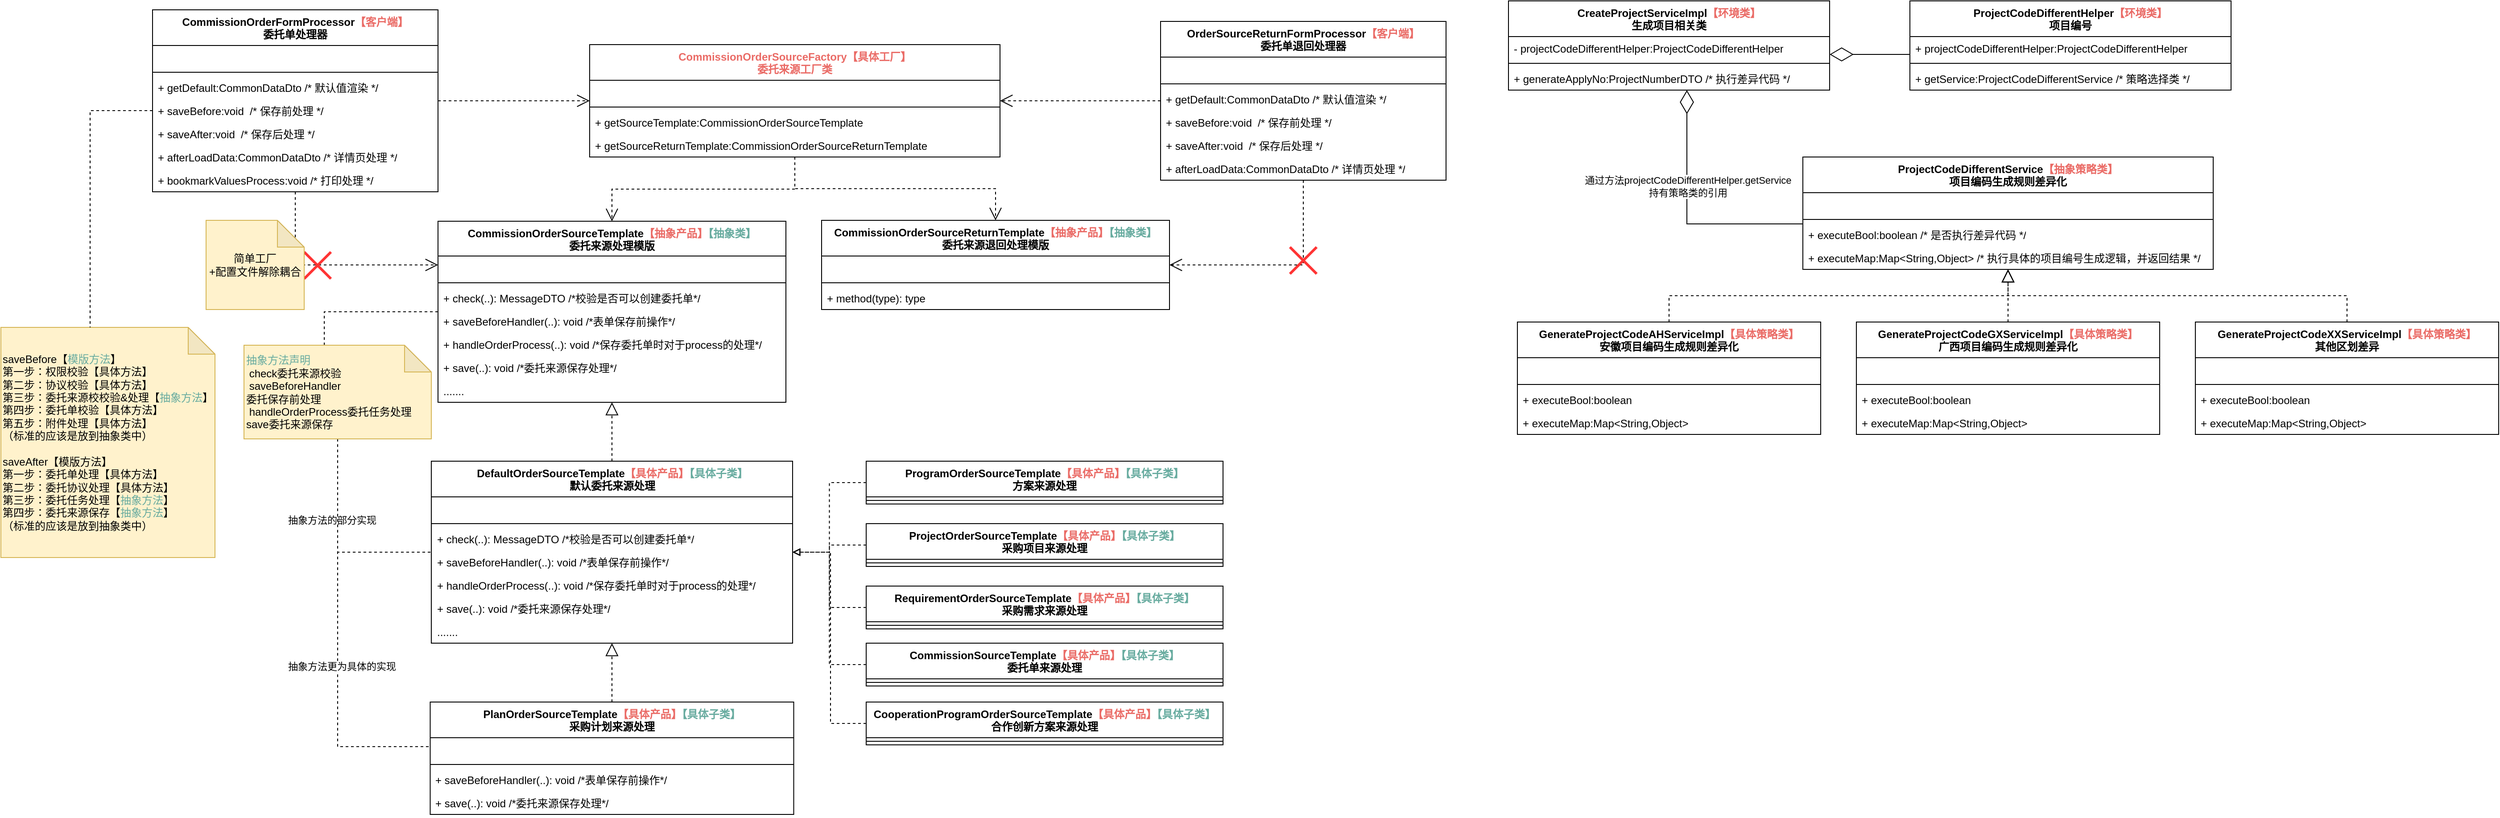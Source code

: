 <mxfile version="21.6.8" type="device">
  <diagram name="第 1 页" id="ttZvKjV9McUZ8GsvdpJ9">
    <mxGraphModel dx="2200" dy="854" grid="1" gridSize="10" guides="1" tooltips="1" connect="1" arrows="1" fold="1" page="1" pageScale="1" pageWidth="827" pageHeight="1169" math="0" shadow="0">
      <root>
        <mxCell id="0" />
        <mxCell id="1" parent="0" />
        <mxCell id="Cfa1bAALwDL1gfefu9Ml-1" value="&lt;font color=&quot;#ea6b66&quot;&gt;CommissionOrderSourceFactory【具体工厂】&lt;br&gt;委托来源工厂类&lt;/font&gt;" style="swimlane;fontStyle=1;align=center;verticalAlign=top;childLayout=stackLayout;horizontal=1;startSize=40;horizontalStack=0;resizeParent=1;resizeParentMax=0;resizeLast=0;collapsible=1;marginBottom=0;whiteSpace=wrap;html=1;" parent="1" vertex="1">
          <mxGeometry x="-80" y="99" width="460" height="126" as="geometry" />
        </mxCell>
        <mxCell id="Cfa1bAALwDL1gfefu9Ml-2" value="&amp;nbsp;" style="text;strokeColor=none;fillColor=none;align=left;verticalAlign=top;spacingLeft=4;spacingRight=4;overflow=hidden;rotatable=0;points=[[0,0.5],[1,0.5]];portConstraint=eastwest;whiteSpace=wrap;html=1;" parent="Cfa1bAALwDL1gfefu9Ml-1" vertex="1">
          <mxGeometry y="40" width="460" height="26" as="geometry" />
        </mxCell>
        <mxCell id="Cfa1bAALwDL1gfefu9Ml-3" value="" style="line;strokeWidth=1;fillColor=none;align=left;verticalAlign=middle;spacingTop=-1;spacingLeft=3;spacingRight=3;rotatable=0;labelPosition=right;points=[];portConstraint=eastwest;strokeColor=inherit;" parent="Cfa1bAALwDL1gfefu9Ml-1" vertex="1">
          <mxGeometry y="66" width="460" height="8" as="geometry" />
        </mxCell>
        <mxCell id="Cfa1bAALwDL1gfefu9Ml-4" value="+&amp;nbsp;getSourceTemplate&lt;span style=&quot;background-color: initial;&quot;&gt;:&lt;/span&gt;CommissionOrderSourceTemplate" style="text;strokeColor=none;fillColor=none;align=left;verticalAlign=top;spacingLeft=4;spacingRight=4;overflow=hidden;rotatable=0;points=[[0,0.5],[1,0.5]];portConstraint=eastwest;whiteSpace=wrap;html=1;" parent="Cfa1bAALwDL1gfefu9Ml-1" vertex="1">
          <mxGeometry y="74" width="460" height="26" as="geometry" />
        </mxCell>
        <mxCell id="Cfa1bAALwDL1gfefu9Ml-6" value="+&amp;nbsp;getSourceReturnTemplate&lt;span style=&quot;background-color: initial;&quot;&gt;:&lt;/span&gt;CommissionOrderSourceReturnTemplate" style="text;strokeColor=none;fillColor=none;align=left;verticalAlign=top;spacingLeft=4;spacingRight=4;overflow=hidden;rotatable=0;points=[[0,0.5],[1,0.5]];portConstraint=eastwest;whiteSpace=wrap;html=1;" parent="Cfa1bAALwDL1gfefu9Ml-1" vertex="1">
          <mxGeometry y="100" width="460" height="26" as="geometry" />
        </mxCell>
        <mxCell id="Cfa1bAALwDL1gfefu9Ml-129" style="edgeStyle=orthogonalEdgeStyle;rounded=0;orthogonalLoop=1;jettySize=auto;html=1;entryX=0;entryY=0;entryDx=90;entryDy=0;entryPerimeter=0;endArrow=none;endFill=0;dashed=1;" parent="1" source="Cfa1bAALwDL1gfefu9Ml-7" target="Cfa1bAALwDL1gfefu9Ml-128" edge="1">
          <mxGeometry relative="1" as="geometry" />
        </mxCell>
        <mxCell id="Cfa1bAALwDL1gfefu9Ml-7" value="CommissionOrderSourceTemplate&lt;font color=&quot;#ea6b66&quot;&gt;【抽象产品】&lt;/font&gt;&lt;font color=&quot;#67ab9f&quot;&gt;【抽象类】&lt;/font&gt;&lt;br&gt;委托来源处理模版" style="swimlane;fontStyle=1;align=center;verticalAlign=top;childLayout=stackLayout;horizontal=1;startSize=39;horizontalStack=0;resizeParent=1;resizeParentMax=0;resizeLast=0;collapsible=1;marginBottom=0;whiteSpace=wrap;html=1;" parent="1" vertex="1">
          <mxGeometry x="-250" y="297" width="390" height="203" as="geometry" />
        </mxCell>
        <mxCell id="Cfa1bAALwDL1gfefu9Ml-8" value="&amp;nbsp;" style="text;strokeColor=none;fillColor=none;align=left;verticalAlign=top;spacingLeft=4;spacingRight=4;overflow=hidden;rotatable=0;points=[[0,0.5],[1,0.5]];portConstraint=eastwest;whiteSpace=wrap;html=1;" parent="Cfa1bAALwDL1gfefu9Ml-7" vertex="1">
          <mxGeometry y="39" width="390" height="26" as="geometry" />
        </mxCell>
        <mxCell id="Cfa1bAALwDL1gfefu9Ml-9" value="" style="line;strokeWidth=1;fillColor=none;align=left;verticalAlign=middle;spacingTop=-1;spacingLeft=3;spacingRight=3;rotatable=0;labelPosition=right;points=[];portConstraint=eastwest;strokeColor=inherit;" parent="Cfa1bAALwDL1gfefu9Ml-7" vertex="1">
          <mxGeometry y="65" width="390" height="8" as="geometry" />
        </mxCell>
        <mxCell id="Cfa1bAALwDL1gfefu9Ml-88" value="+ check(..): MessageDTO /*校验是否可以创建委托单*/" style="text;strokeColor=none;fillColor=none;align=left;verticalAlign=top;spacingLeft=4;spacingRight=4;overflow=hidden;rotatable=0;points=[[0,0.5],[1,0.5]];portConstraint=eastwest;whiteSpace=wrap;html=1;" parent="Cfa1bAALwDL1gfefu9Ml-7" vertex="1">
          <mxGeometry y="73" width="390" height="26" as="geometry" />
        </mxCell>
        <mxCell id="Cfa1bAALwDL1gfefu9Ml-90" value="+ saveBeforeHandler(..): void /*表单保存前操作*/" style="text;strokeColor=none;fillColor=none;align=left;verticalAlign=top;spacingLeft=4;spacingRight=4;overflow=hidden;rotatable=0;points=[[0,0.5],[1,0.5]];portConstraint=eastwest;whiteSpace=wrap;html=1;" parent="Cfa1bAALwDL1gfefu9Ml-7" vertex="1">
          <mxGeometry y="99" width="390" height="26" as="geometry" />
        </mxCell>
        <mxCell id="Cfa1bAALwDL1gfefu9Ml-92" value="+&amp;nbsp;handleOrderProcess(..): void /*保存委托单时对于process的处理*/" style="text;strokeColor=none;fillColor=none;align=left;verticalAlign=top;spacingLeft=4;spacingRight=4;overflow=hidden;rotatable=0;points=[[0,0.5],[1,0.5]];portConstraint=eastwest;whiteSpace=wrap;html=1;" parent="Cfa1bAALwDL1gfefu9Ml-7" vertex="1">
          <mxGeometry y="125" width="390" height="26" as="geometry" />
        </mxCell>
        <mxCell id="Cfa1bAALwDL1gfefu9Ml-96" value="+&amp;nbsp;save&lt;span style=&quot;background-color: initial;&quot;&gt;(..): void /*委托来源保存处理*/&lt;/span&gt;" style="text;strokeColor=none;fillColor=none;align=left;verticalAlign=top;spacingLeft=4;spacingRight=4;overflow=hidden;rotatable=0;points=[[0,0.5],[1,0.5]];portConstraint=eastwest;whiteSpace=wrap;html=1;" parent="Cfa1bAALwDL1gfefu9Ml-7" vertex="1">
          <mxGeometry y="151" width="390" height="26" as="geometry" />
        </mxCell>
        <mxCell id="Cfa1bAALwDL1gfefu9Ml-94" value="......." style="text;strokeColor=none;fillColor=none;align=left;verticalAlign=top;spacingLeft=4;spacingRight=4;overflow=hidden;rotatable=0;points=[[0,0.5],[1,0.5]];portConstraint=eastwest;whiteSpace=wrap;html=1;" parent="Cfa1bAALwDL1gfefu9Ml-7" vertex="1">
          <mxGeometry y="177" width="390" height="26" as="geometry" />
        </mxCell>
        <mxCell id="Cfa1bAALwDL1gfefu9Ml-11" value="CommissionOrderSourceReturnTemplate&lt;font style=&quot;border-color: var(--border-color);&quot; color=&quot;#ea6b66&quot;&gt;【抽象产品】&lt;/font&gt;&lt;font style=&quot;border-color: var(--border-color);&quot; color=&quot;#67ab9f&quot;&gt;【抽象类】&lt;/font&gt;&lt;br&gt;委托来源退回处理模版" style="swimlane;fontStyle=1;align=center;verticalAlign=top;childLayout=stackLayout;horizontal=1;startSize=40;horizontalStack=0;resizeParent=1;resizeParentMax=0;resizeLast=0;collapsible=1;marginBottom=0;whiteSpace=wrap;html=1;" parent="1" vertex="1">
          <mxGeometry x="180" y="296" width="390" height="100" as="geometry" />
        </mxCell>
        <mxCell id="Cfa1bAALwDL1gfefu9Ml-12" value="&amp;nbsp;" style="text;strokeColor=none;fillColor=none;align=left;verticalAlign=top;spacingLeft=4;spacingRight=4;overflow=hidden;rotatable=0;points=[[0,0.5],[1,0.5]];portConstraint=eastwest;whiteSpace=wrap;html=1;" parent="Cfa1bAALwDL1gfefu9Ml-11" vertex="1">
          <mxGeometry y="40" width="390" height="26" as="geometry" />
        </mxCell>
        <mxCell id="Cfa1bAALwDL1gfefu9Ml-13" value="" style="line;strokeWidth=1;fillColor=none;align=left;verticalAlign=middle;spacingTop=-1;spacingLeft=3;spacingRight=3;rotatable=0;labelPosition=right;points=[];portConstraint=eastwest;strokeColor=inherit;" parent="Cfa1bAALwDL1gfefu9Ml-11" vertex="1">
          <mxGeometry y="66" width="390" height="8" as="geometry" />
        </mxCell>
        <mxCell id="Cfa1bAALwDL1gfefu9Ml-14" value="+ method(type): type" style="text;strokeColor=none;fillColor=none;align=left;verticalAlign=top;spacingLeft=4;spacingRight=4;overflow=hidden;rotatable=0;points=[[0,0.5],[1,0.5]];portConstraint=eastwest;whiteSpace=wrap;html=1;" parent="Cfa1bAALwDL1gfefu9Ml-11" vertex="1">
          <mxGeometry y="74" width="390" height="26" as="geometry" />
        </mxCell>
        <mxCell id="Cfa1bAALwDL1gfefu9Ml-15" value="CommissionOrderFormProcessor&lt;font color=&quot;#ea6b66&quot;&gt;【客户端】&lt;/font&gt;&lt;br&gt;委托单处理器" style="swimlane;fontStyle=1;align=center;verticalAlign=top;childLayout=stackLayout;horizontal=1;startSize=40;horizontalStack=0;resizeParent=1;resizeParentMax=0;resizeLast=0;collapsible=1;marginBottom=0;whiteSpace=wrap;html=1;" parent="1" vertex="1">
          <mxGeometry x="-570" y="60" width="320" height="204" as="geometry" />
        </mxCell>
        <mxCell id="Cfa1bAALwDL1gfefu9Ml-16" value="&amp;nbsp;" style="text;strokeColor=none;fillColor=none;align=left;verticalAlign=top;spacingLeft=4;spacingRight=4;overflow=hidden;rotatable=0;points=[[0,0.5],[1,0.5]];portConstraint=eastwest;whiteSpace=wrap;html=1;" parent="Cfa1bAALwDL1gfefu9Ml-15" vertex="1">
          <mxGeometry y="40" width="320" height="26" as="geometry" />
        </mxCell>
        <mxCell id="Cfa1bAALwDL1gfefu9Ml-17" value="" style="line;strokeWidth=1;fillColor=none;align=left;verticalAlign=middle;spacingTop=-1;spacingLeft=3;spacingRight=3;rotatable=0;labelPosition=right;points=[];portConstraint=eastwest;strokeColor=inherit;" parent="Cfa1bAALwDL1gfefu9Ml-15" vertex="1">
          <mxGeometry y="66" width="320" height="8" as="geometry" />
        </mxCell>
        <mxCell id="Cfa1bAALwDL1gfefu9Ml-18" value="+&amp;nbsp;getDefault:CommonDataDto /* 默认值渲染 */" style="text;strokeColor=none;fillColor=none;align=left;verticalAlign=top;spacingLeft=4;spacingRight=4;overflow=hidden;rotatable=0;points=[[0,0.5],[1,0.5]];portConstraint=eastwest;whiteSpace=wrap;html=1;" parent="Cfa1bAALwDL1gfefu9Ml-15" vertex="1">
          <mxGeometry y="74" width="320" height="26" as="geometry" />
        </mxCell>
        <mxCell id="Cfa1bAALwDL1gfefu9Ml-19" value="+&amp;nbsp;saveBefore:void&amp;nbsp;&amp;nbsp;/* 保存前处理 */" style="text;strokeColor=none;fillColor=none;align=left;verticalAlign=top;spacingLeft=4;spacingRight=4;overflow=hidden;rotatable=0;points=[[0,0.5],[1,0.5]];portConstraint=eastwest;whiteSpace=wrap;html=1;" parent="Cfa1bAALwDL1gfefu9Ml-15" vertex="1">
          <mxGeometry y="100" width="320" height="26" as="geometry" />
        </mxCell>
        <mxCell id="Cfa1bAALwDL1gfefu9Ml-21" value="+&amp;nbsp;saveAfter&lt;span style=&quot;background-color: initial;&quot;&gt;:void&amp;nbsp;&amp;nbsp;&lt;/span&gt;/* 保存后处理 */" style="text;strokeColor=none;fillColor=none;align=left;verticalAlign=top;spacingLeft=4;spacingRight=4;overflow=hidden;rotatable=0;points=[[0,0.5],[1,0.5]];portConstraint=eastwest;whiteSpace=wrap;html=1;" parent="Cfa1bAALwDL1gfefu9Ml-15" vertex="1">
          <mxGeometry y="126" width="320" height="26" as="geometry" />
        </mxCell>
        <mxCell id="Cfa1bAALwDL1gfefu9Ml-22" value="+&amp;nbsp;afterLoadData&lt;span style=&quot;background-color: initial;&quot;&gt;:&lt;/span&gt;CommonDataDto /* 详情页处理 */" style="text;strokeColor=none;fillColor=none;align=left;verticalAlign=top;spacingLeft=4;spacingRight=4;overflow=hidden;rotatable=0;points=[[0,0.5],[1,0.5]];portConstraint=eastwest;whiteSpace=wrap;html=1;" parent="Cfa1bAALwDL1gfefu9Ml-15" vertex="1">
          <mxGeometry y="152" width="320" height="26" as="geometry" />
        </mxCell>
        <mxCell id="Cfa1bAALwDL1gfefu9Ml-23" value="+&amp;nbsp;bookmarkValuesProcess&lt;span style=&quot;background-color: initial;&quot;&gt;:void&amp;nbsp;&lt;/span&gt;/* 打印处理 */" style="text;strokeColor=none;fillColor=none;align=left;verticalAlign=top;spacingLeft=4;spacingRight=4;overflow=hidden;rotatable=0;points=[[0,0.5],[1,0.5]];portConstraint=eastwest;whiteSpace=wrap;html=1;" parent="Cfa1bAALwDL1gfefu9Ml-15" vertex="1">
          <mxGeometry y="178" width="320" height="26" as="geometry" />
        </mxCell>
        <mxCell id="Cfa1bAALwDL1gfefu9Ml-20" value="" style="endArrow=open;endSize=12;dashed=1;html=1;rounded=0;edgeStyle=orthogonalEdgeStyle;" parent="1" source="Cfa1bAALwDL1gfefu9Ml-15" target="Cfa1bAALwDL1gfefu9Ml-1" edge="1">
          <mxGeometry width="160" relative="1" as="geometry">
            <mxPoint x="-310" y="216" as="sourcePoint" />
            <mxPoint x="-150" y="216" as="targetPoint" />
            <mxPoint as="offset" />
          </mxGeometry>
        </mxCell>
        <mxCell id="Cfa1bAALwDL1gfefu9Ml-24" value="PlanOrderSourceTemplate&lt;font color=&quot;#ea6b66&quot;&gt;【具体产品】&lt;/font&gt;&lt;font color=&quot;#67ab9f&quot;&gt;【具体子类】&lt;/font&gt;&lt;br&gt;采购计划来源处理" style="swimlane;fontStyle=1;align=center;verticalAlign=top;childLayout=stackLayout;horizontal=1;startSize=40;horizontalStack=0;resizeParent=1;resizeParentMax=0;resizeLast=0;collapsible=1;marginBottom=0;whiteSpace=wrap;html=1;" parent="1" vertex="1">
          <mxGeometry x="-258.75" y="836" width="407.5" height="126" as="geometry" />
        </mxCell>
        <mxCell id="Cfa1bAALwDL1gfefu9Ml-25" value="&amp;nbsp;" style="text;strokeColor=none;fillColor=none;align=left;verticalAlign=top;spacingLeft=4;spacingRight=4;overflow=hidden;rotatable=0;points=[[0,0.5],[1,0.5]];portConstraint=eastwest;whiteSpace=wrap;html=1;" parent="Cfa1bAALwDL1gfefu9Ml-24" vertex="1">
          <mxGeometry y="40" width="407.5" height="26" as="geometry" />
        </mxCell>
        <mxCell id="Cfa1bAALwDL1gfefu9Ml-26" value="" style="line;strokeWidth=1;fillColor=none;align=left;verticalAlign=middle;spacingTop=-1;spacingLeft=3;spacingRight=3;rotatable=0;labelPosition=right;points=[];portConstraint=eastwest;strokeColor=inherit;" parent="Cfa1bAALwDL1gfefu9Ml-24" vertex="1">
          <mxGeometry y="66" width="407.5" height="8" as="geometry" />
        </mxCell>
        <mxCell id="Cfa1bAALwDL1gfefu9Ml-27" value="+ saveBeforeHandler(..): void /*表单保存前操作*/" style="text;strokeColor=none;fillColor=none;align=left;verticalAlign=top;spacingLeft=4;spacingRight=4;overflow=hidden;rotatable=0;points=[[0,0.5],[1,0.5]];portConstraint=eastwest;whiteSpace=wrap;html=1;" parent="Cfa1bAALwDL1gfefu9Ml-24" vertex="1">
          <mxGeometry y="74" width="407.5" height="26" as="geometry" />
        </mxCell>
        <mxCell id="Cfa1bAALwDL1gfefu9Ml-135" value="+&amp;nbsp;save(..): void /*委托来源保存处理*/" style="text;strokeColor=none;fillColor=none;align=left;verticalAlign=top;spacingLeft=4;spacingRight=4;overflow=hidden;rotatable=0;points=[[0,0.5],[1,0.5]];portConstraint=eastwest;whiteSpace=wrap;html=1;" parent="Cfa1bAALwDL1gfefu9Ml-24" vertex="1">
          <mxGeometry y="100" width="407.5" height="26" as="geometry" />
        </mxCell>
        <mxCell id="Cfa1bAALwDL1gfefu9Ml-28" value="DefaultOrderSourceTemplate&lt;font color=&quot;#ea6b66&quot;&gt;【具体产品】&lt;/font&gt;&lt;font color=&quot;#67ab9f&quot;&gt;【具体子类】&lt;/font&gt;&lt;br&gt;默认委托来源处理" style="swimlane;fontStyle=1;align=center;verticalAlign=top;childLayout=stackLayout;horizontal=1;startSize=40;horizontalStack=0;resizeParent=1;resizeParentMax=0;resizeLast=0;collapsible=1;marginBottom=0;whiteSpace=wrap;html=1;" parent="1" vertex="1">
          <mxGeometry x="-257.5" y="566" width="405" height="204" as="geometry" />
        </mxCell>
        <mxCell id="Cfa1bAALwDL1gfefu9Ml-29" value="&amp;nbsp;" style="text;strokeColor=none;fillColor=none;align=left;verticalAlign=top;spacingLeft=4;spacingRight=4;overflow=hidden;rotatable=0;points=[[0,0.5],[1,0.5]];portConstraint=eastwest;whiteSpace=wrap;html=1;" parent="Cfa1bAALwDL1gfefu9Ml-28" vertex="1">
          <mxGeometry y="40" width="405" height="26" as="geometry" />
        </mxCell>
        <mxCell id="Cfa1bAALwDL1gfefu9Ml-30" value="" style="line;strokeWidth=1;fillColor=none;align=left;verticalAlign=middle;spacingTop=-1;spacingLeft=3;spacingRight=3;rotatable=0;labelPosition=right;points=[];portConstraint=eastwest;strokeColor=inherit;" parent="Cfa1bAALwDL1gfefu9Ml-28" vertex="1">
          <mxGeometry y="66" width="405" height="8" as="geometry" />
        </mxCell>
        <mxCell id="Cfa1bAALwDL1gfefu9Ml-31" value="+ check(..): MessageDTO /*校验是否可以创建委托单*/" style="text;strokeColor=none;fillColor=none;align=left;verticalAlign=top;spacingLeft=4;spacingRight=4;overflow=hidden;rotatable=0;points=[[0,0.5],[1,0.5]];portConstraint=eastwest;whiteSpace=wrap;html=1;" parent="Cfa1bAALwDL1gfefu9Ml-28" vertex="1">
          <mxGeometry y="74" width="405" height="26" as="geometry" />
        </mxCell>
        <mxCell id="Cfa1bAALwDL1gfefu9Ml-75" value="+ saveBeforeHandler(..): void /*表单保存前操作*/" style="text;strokeColor=none;fillColor=none;align=left;verticalAlign=top;spacingLeft=4;spacingRight=4;overflow=hidden;rotatable=0;points=[[0,0.5],[1,0.5]];portConstraint=eastwest;whiteSpace=wrap;html=1;" parent="Cfa1bAALwDL1gfefu9Ml-28" vertex="1">
          <mxGeometry y="100" width="405" height="26" as="geometry" />
        </mxCell>
        <mxCell id="Cfa1bAALwDL1gfefu9Ml-77" value="+&amp;nbsp;handleOrderProcess&lt;span style=&quot;background-color: initial;&quot;&gt;(..): void /*保存委托单时对于process的处理*/&lt;/span&gt;" style="text;strokeColor=none;fillColor=none;align=left;verticalAlign=top;spacingLeft=4;spacingRight=4;overflow=hidden;rotatable=0;points=[[0,0.5],[1,0.5]];portConstraint=eastwest;whiteSpace=wrap;html=1;" parent="Cfa1bAALwDL1gfefu9Ml-28" vertex="1">
          <mxGeometry y="126" width="405" height="26" as="geometry" />
        </mxCell>
        <mxCell id="Cfa1bAALwDL1gfefu9Ml-97" value="+&amp;nbsp;save(..): void /*委托来源保存处理*/" style="text;strokeColor=none;fillColor=none;align=left;verticalAlign=top;spacingLeft=4;spacingRight=4;overflow=hidden;rotatable=0;points=[[0,0.5],[1,0.5]];portConstraint=eastwest;whiteSpace=wrap;html=1;" parent="Cfa1bAALwDL1gfefu9Ml-28" vertex="1">
          <mxGeometry y="152" width="405" height="26" as="geometry" />
        </mxCell>
        <mxCell id="Cfa1bAALwDL1gfefu9Ml-78" value="......." style="text;strokeColor=none;fillColor=none;align=left;verticalAlign=top;spacingLeft=4;spacingRight=4;overflow=hidden;rotatable=0;points=[[0,0.5],[1,0.5]];portConstraint=eastwest;whiteSpace=wrap;html=1;" parent="Cfa1bAALwDL1gfefu9Ml-28" vertex="1">
          <mxGeometry y="178" width="405" height="26" as="geometry" />
        </mxCell>
        <mxCell id="Cfa1bAALwDL1gfefu9Ml-32" value="" style="endArrow=block;dashed=1;endFill=0;endSize=12;html=1;rounded=0;exitX=0.5;exitY=0;exitDx=0;exitDy=0;edgeStyle=orthogonalEdgeStyle;" parent="1" source="Cfa1bAALwDL1gfefu9Ml-28" target="Cfa1bAALwDL1gfefu9Ml-7" edge="1">
          <mxGeometry width="160" relative="1" as="geometry">
            <mxPoint x="-90" y="446" as="sourcePoint" />
            <mxPoint x="70" y="446" as="targetPoint" />
          </mxGeometry>
        </mxCell>
        <mxCell id="Cfa1bAALwDL1gfefu9Ml-33" value="" style="endArrow=block;dashed=1;endFill=0;endSize=12;html=1;rounded=0;exitX=0.5;exitY=0;exitDx=0;exitDy=0;edgeStyle=orthogonalEdgeStyle;" parent="1" source="Cfa1bAALwDL1gfefu9Ml-24" target="Cfa1bAALwDL1gfefu9Ml-28" edge="1">
          <mxGeometry width="160" relative="1" as="geometry">
            <mxPoint x="-210" y="486" as="sourcePoint" />
            <mxPoint x="-45" y="406" as="targetPoint" />
          </mxGeometry>
        </mxCell>
        <mxCell id="Cfa1bAALwDL1gfefu9Ml-35" value="OrderSourceReturnFormProcessor&lt;font color=&quot;#ea6b66&quot;&gt;【客户端】&lt;/font&gt;&lt;br&gt;委托单退回处理器" style="swimlane;fontStyle=1;align=center;verticalAlign=top;childLayout=stackLayout;horizontal=1;startSize=40;horizontalStack=0;resizeParent=1;resizeParentMax=0;resizeLast=0;collapsible=1;marginBottom=0;whiteSpace=wrap;html=1;" parent="1" vertex="1">
          <mxGeometry x="560" y="73" width="320" height="178" as="geometry" />
        </mxCell>
        <mxCell id="Cfa1bAALwDL1gfefu9Ml-36" value="&amp;nbsp;" style="text;strokeColor=none;fillColor=none;align=left;verticalAlign=top;spacingLeft=4;spacingRight=4;overflow=hidden;rotatable=0;points=[[0,0.5],[1,0.5]];portConstraint=eastwest;whiteSpace=wrap;html=1;" parent="Cfa1bAALwDL1gfefu9Ml-35" vertex="1">
          <mxGeometry y="40" width="320" height="26" as="geometry" />
        </mxCell>
        <mxCell id="Cfa1bAALwDL1gfefu9Ml-37" value="" style="line;strokeWidth=1;fillColor=none;align=left;verticalAlign=middle;spacingTop=-1;spacingLeft=3;spacingRight=3;rotatable=0;labelPosition=right;points=[];portConstraint=eastwest;strokeColor=inherit;" parent="Cfa1bAALwDL1gfefu9Ml-35" vertex="1">
          <mxGeometry y="66" width="320" height="8" as="geometry" />
        </mxCell>
        <mxCell id="Cfa1bAALwDL1gfefu9Ml-38" value="+&amp;nbsp;getDefault:CommonDataDto /* 默认值渲染 */" style="text;strokeColor=none;fillColor=none;align=left;verticalAlign=top;spacingLeft=4;spacingRight=4;overflow=hidden;rotatable=0;points=[[0,0.5],[1,0.5]];portConstraint=eastwest;whiteSpace=wrap;html=1;" parent="Cfa1bAALwDL1gfefu9Ml-35" vertex="1">
          <mxGeometry y="74" width="320" height="26" as="geometry" />
        </mxCell>
        <mxCell id="Cfa1bAALwDL1gfefu9Ml-39" value="+&amp;nbsp;saveBefore:void&amp;nbsp;&amp;nbsp;/* 保存前处理 */" style="text;strokeColor=none;fillColor=none;align=left;verticalAlign=top;spacingLeft=4;spacingRight=4;overflow=hidden;rotatable=0;points=[[0,0.5],[1,0.5]];portConstraint=eastwest;whiteSpace=wrap;html=1;" parent="Cfa1bAALwDL1gfefu9Ml-35" vertex="1">
          <mxGeometry y="100" width="320" height="26" as="geometry" />
        </mxCell>
        <mxCell id="Cfa1bAALwDL1gfefu9Ml-40" value="+&amp;nbsp;saveAfter&lt;span style=&quot;background-color: initial;&quot;&gt;:void&amp;nbsp;&amp;nbsp;&lt;/span&gt;/* 保存后处理 */" style="text;strokeColor=none;fillColor=none;align=left;verticalAlign=top;spacingLeft=4;spacingRight=4;overflow=hidden;rotatable=0;points=[[0,0.5],[1,0.5]];portConstraint=eastwest;whiteSpace=wrap;html=1;" parent="Cfa1bAALwDL1gfefu9Ml-35" vertex="1">
          <mxGeometry y="126" width="320" height="26" as="geometry" />
        </mxCell>
        <mxCell id="Cfa1bAALwDL1gfefu9Ml-41" value="+&amp;nbsp;afterLoadData&lt;span style=&quot;background-color: initial;&quot;&gt;:&lt;/span&gt;CommonDataDto /* 详情页处理 */" style="text;strokeColor=none;fillColor=none;align=left;verticalAlign=top;spacingLeft=4;spacingRight=4;overflow=hidden;rotatable=0;points=[[0,0.5],[1,0.5]];portConstraint=eastwest;whiteSpace=wrap;html=1;" parent="Cfa1bAALwDL1gfefu9Ml-35" vertex="1">
          <mxGeometry y="152" width="320" height="26" as="geometry" />
        </mxCell>
        <mxCell id="Cfa1bAALwDL1gfefu9Ml-44" value="" style="endArrow=open;endSize=12;dashed=1;html=1;rounded=0;edgeStyle=orthogonalEdgeStyle;" parent="1" source="Cfa1bAALwDL1gfefu9Ml-1" target="Cfa1bAALwDL1gfefu9Ml-7" edge="1">
          <mxGeometry width="160" relative="1" as="geometry">
            <mxPoint x="-230" y="138" as="sourcePoint" />
            <mxPoint x="-70" y="172" as="targetPoint" />
            <mxPoint as="offset" />
          </mxGeometry>
        </mxCell>
        <mxCell id="Cfa1bAALwDL1gfefu9Ml-46" value="" style="endArrow=open;endSize=12;dashed=1;html=1;rounded=0;edgeStyle=orthogonalEdgeStyle;" parent="1" source="Cfa1bAALwDL1gfefu9Ml-15" target="Cfa1bAALwDL1gfefu9Ml-7" edge="1">
          <mxGeometry width="160" relative="1" as="geometry">
            <mxPoint x="-240" y="172" as="sourcePoint" />
            <mxPoint x="-70" y="172" as="targetPoint" />
            <mxPoint as="offset" />
            <Array as="points">
              <mxPoint x="-410" y="346" />
            </Array>
          </mxGeometry>
        </mxCell>
        <mxCell id="Cfa1bAALwDL1gfefu9Ml-47" value="" style="shape=umlDestroy;whiteSpace=wrap;html=1;strokeWidth=3;targetShapes=umlLifeline;strokeColor=#FF3333;" parent="1" vertex="1">
          <mxGeometry x="-400" y="331.5" width="30" height="30" as="geometry" />
        </mxCell>
        <mxCell id="Cfa1bAALwDL1gfefu9Ml-51" value="" style="endArrow=open;endSize=12;dashed=1;html=1;rounded=0;edgeStyle=orthogonalEdgeStyle;" parent="1" source="Cfa1bAALwDL1gfefu9Ml-35" target="Cfa1bAALwDL1gfefu9Ml-1" edge="1">
          <mxGeometry width="160" relative="1" as="geometry">
            <mxPoint x="-240" y="172" as="sourcePoint" />
            <mxPoint x="-70" y="172" as="targetPoint" />
            <mxPoint as="offset" />
          </mxGeometry>
        </mxCell>
        <mxCell id="Cfa1bAALwDL1gfefu9Ml-151" style="edgeStyle=orthogonalEdgeStyle;rounded=0;orthogonalLoop=1;jettySize=auto;html=1;endArrow=block;endFill=0;dashed=1;" parent="1" source="Cfa1bAALwDL1gfefu9Ml-52" target="Cfa1bAALwDL1gfefu9Ml-28" edge="1">
          <mxGeometry relative="1" as="geometry" />
        </mxCell>
        <mxCell id="Cfa1bAALwDL1gfefu9Ml-52" value="ProgramOrderSourceTemplate&lt;font color=&quot;#ea6b66&quot;&gt;【具体产品】&lt;/font&gt;&lt;font color=&quot;#67ab9f&quot;&gt;【具体子类】&lt;/font&gt;&lt;br&gt;方案来源处理" style="swimlane;fontStyle=1;align=center;verticalAlign=top;childLayout=stackLayout;horizontal=1;startSize=40;horizontalStack=0;resizeParent=1;resizeParentMax=0;resizeLast=0;collapsible=1;marginBottom=0;whiteSpace=wrap;html=1;" parent="1" vertex="1">
          <mxGeometry x="230" y="566" width="400" height="48" as="geometry" />
        </mxCell>
        <mxCell id="Cfa1bAALwDL1gfefu9Ml-54" value="" style="line;strokeWidth=1;fillColor=none;align=left;verticalAlign=middle;spacingTop=-1;spacingLeft=3;spacingRight=3;rotatable=0;labelPosition=right;points=[];portConstraint=eastwest;strokeColor=inherit;" parent="Cfa1bAALwDL1gfefu9Ml-52" vertex="1">
          <mxGeometry y="40" width="400" height="8" as="geometry" />
        </mxCell>
        <mxCell id="Cfa1bAALwDL1gfefu9Ml-99" value="" style="endArrow=open;endSize=12;dashed=1;html=1;rounded=0;edgeStyle=orthogonalEdgeStyle;" parent="1" source="Cfa1bAALwDL1gfefu9Ml-1" target="Cfa1bAALwDL1gfefu9Ml-11" edge="1">
          <mxGeometry width="160" relative="1" as="geometry">
            <mxPoint x="160" y="235" as="sourcePoint" />
            <mxPoint x="-45" y="307" as="targetPoint" />
            <mxPoint as="offset" />
          </mxGeometry>
        </mxCell>
        <mxCell id="Cfa1bAALwDL1gfefu9Ml-100" value="" style="endArrow=open;endSize=12;dashed=1;html=1;rounded=0;edgeStyle=orthogonalEdgeStyle;" parent="1" source="Cfa1bAALwDL1gfefu9Ml-35" target="Cfa1bAALwDL1gfefu9Ml-11" edge="1">
          <mxGeometry width="160" relative="1" as="geometry">
            <mxPoint x="720" y="356" as="sourcePoint" />
            <mxPoint x="510" y="528" as="targetPoint" />
            <mxPoint as="offset" />
            <Array as="points">
              <mxPoint x="720" y="346" />
            </Array>
          </mxGeometry>
        </mxCell>
        <mxCell id="Cfa1bAALwDL1gfefu9Ml-105" value="" style="shape=umlDestroy;whiteSpace=wrap;html=1;strokeWidth=3;targetShapes=umlLifeline;strokeColor=#FF3333;" parent="1" vertex="1">
          <mxGeometry x="705" y="326" width="30" height="30" as="geometry" />
        </mxCell>
        <mxCell id="Cfa1bAALwDL1gfefu9Ml-115" value="简单工厂&lt;br&gt;+配置文件解除耦合" style="shape=note;whiteSpace=wrap;html=1;backgroundOutline=1;darkOpacity=0.05;fillColor=#fff2cc;strokeColor=#d6b656;" parent="1" vertex="1">
          <mxGeometry x="-510" y="296" width="110" height="100" as="geometry" />
        </mxCell>
        <mxCell id="Cfa1bAALwDL1gfefu9Ml-124" value="saveBefore【&lt;font color=&quot;#67ab9f&quot;&gt;模版方法&lt;/font&gt;】&lt;br&gt;第一步：权限校验【具体方法】&lt;br&gt;第二步：协议校验【具体方法】&lt;br&gt;第三步：委托来源校校验&amp;amp;处理【&lt;font color=&quot;#67ab9f&quot;&gt;抽象方法&lt;/font&gt;】&lt;br&gt;第四步：委托单校验【具体方法】&lt;br&gt;第五步：附件处理【具体方法】&lt;br&gt;（标准的应该是放到抽象类中）&lt;br&gt;&lt;br&gt;saveAfter【模版方法】&lt;br&gt;第一步：委托单处理【具体方法】&lt;br style=&quot;border-color: var(--border-color);&quot;&gt;第二步：委托协议处理【具体方法】&lt;br style=&quot;border-color: var(--border-color);&quot;&gt;第三步：委托任务处理【&lt;font style=&quot;border-color: var(--border-color);&quot; color=&quot;#67ab9f&quot;&gt;抽象方法&lt;/font&gt;】&lt;br style=&quot;border-color: var(--border-color);&quot;&gt;第四步：委托来源保存【&lt;font color=&quot;#67ab9f&quot;&gt;抽象方法&lt;/font&gt;】&lt;br style=&quot;border-color: var(--border-color);&quot;&gt;（标准的应该是放到抽象类中）" style="shape=note;whiteSpace=wrap;html=1;backgroundOutline=1;darkOpacity=0.05;fillColor=#fff2cc;strokeColor=#d6b656;align=left;" parent="1" vertex="1">
          <mxGeometry x="-740" y="416" width="240" height="258" as="geometry" />
        </mxCell>
        <mxCell id="Cfa1bAALwDL1gfefu9Ml-123" style="edgeStyle=orthogonalEdgeStyle;rounded=0;orthogonalLoop=1;jettySize=auto;html=1;endArrow=none;endFill=0;dashed=1;" parent="1" source="Cfa1bAALwDL1gfefu9Ml-19" target="Cfa1bAALwDL1gfefu9Ml-124" edge="1">
          <mxGeometry relative="1" as="geometry">
            <mxPoint x="-590" y="476" as="targetPoint" />
            <Array as="points">
              <mxPoint x="-640" y="173" />
            </Array>
          </mxGeometry>
        </mxCell>
        <mxCell id="Cfa1bAALwDL1gfefu9Ml-131" style="edgeStyle=orthogonalEdgeStyle;rounded=0;orthogonalLoop=1;jettySize=auto;html=1;endArrow=none;endFill=0;dashed=1;" parent="1" source="Cfa1bAALwDL1gfefu9Ml-128" target="Cfa1bAALwDL1gfefu9Ml-28" edge="1">
          <mxGeometry relative="1" as="geometry">
            <Array as="points">
              <mxPoint x="-363" y="668" />
            </Array>
          </mxGeometry>
        </mxCell>
        <mxCell id="Cfa1bAALwDL1gfefu9Ml-132" value="抽象方法的部分实现" style="edgeLabel;html=1;align=center;verticalAlign=middle;resizable=0;points=[];" parent="Cfa1bAALwDL1gfefu9Ml-131" vertex="1" connectable="0">
          <mxGeometry x="-0.251" y="5" relative="1" as="geometry">
            <mxPoint x="-12" y="4" as="offset" />
          </mxGeometry>
        </mxCell>
        <mxCell id="Cfa1bAALwDL1gfefu9Ml-133" style="edgeStyle=orthogonalEdgeStyle;rounded=0;orthogonalLoop=1;jettySize=auto;html=1;endArrow=none;endFill=0;dashed=1;" parent="1" source="Cfa1bAALwDL1gfefu9Ml-128" target="Cfa1bAALwDL1gfefu9Ml-24" edge="1">
          <mxGeometry relative="1" as="geometry">
            <Array as="points">
              <mxPoint x="-363" y="886" />
            </Array>
          </mxGeometry>
        </mxCell>
        <mxCell id="Cfa1bAALwDL1gfefu9Ml-134" value="抽象方法更为具体的实现" style="edgeLabel;html=1;align=center;verticalAlign=middle;resizable=0;points=[];" parent="Cfa1bAALwDL1gfefu9Ml-133" vertex="1" connectable="0">
          <mxGeometry x="0.137" y="4" relative="1" as="geometry">
            <mxPoint as="offset" />
          </mxGeometry>
        </mxCell>
        <mxCell id="Cfa1bAALwDL1gfefu9Ml-128" value="&lt;font color=&quot;#67ab9f&quot;&gt;抽象方法声明&lt;/font&gt;&lt;br&gt;&amp;nbsp;check委托来源校验&lt;br&gt;&amp;nbsp;saveBeforeHandler&lt;br&gt;委托保存前处理&lt;br&gt;&amp;nbsp;handleOrderProcess委托任务处理&lt;br&gt;save委托来源保存" style="shape=note;whiteSpace=wrap;html=1;backgroundOutline=1;darkOpacity=0.05;fillColor=#fff2cc;strokeColor=#d6b656;align=left;" parent="1" vertex="1">
          <mxGeometry x="-467.5" y="436" width="210" height="105" as="geometry" />
        </mxCell>
        <mxCell id="Cfa1bAALwDL1gfefu9Ml-152" style="edgeStyle=orthogonalEdgeStyle;rounded=0;orthogonalLoop=1;jettySize=auto;html=1;endArrow=block;endFill=0;dashed=1;" parent="1" source="Cfa1bAALwDL1gfefu9Ml-137" target="Cfa1bAALwDL1gfefu9Ml-28" edge="1">
          <mxGeometry relative="1" as="geometry" />
        </mxCell>
        <mxCell id="Cfa1bAALwDL1gfefu9Ml-137" value="ProjectOrderSourceTemplate&lt;font color=&quot;#ea6b66&quot;&gt;【具体产品】&lt;/font&gt;&lt;font color=&quot;#67ab9f&quot;&gt;【具体子类】&lt;/font&gt;&lt;br&gt;采购项目来源处理" style="swimlane;fontStyle=1;align=center;verticalAlign=top;childLayout=stackLayout;horizontal=1;startSize=40;horizontalStack=0;resizeParent=1;resizeParentMax=0;resizeLast=0;collapsible=1;marginBottom=0;whiteSpace=wrap;html=1;" parent="1" vertex="1">
          <mxGeometry x="230" y="636" width="400" height="48" as="geometry" />
        </mxCell>
        <mxCell id="Cfa1bAALwDL1gfefu9Ml-138" value="" style="line;strokeWidth=1;fillColor=none;align=left;verticalAlign=middle;spacingTop=-1;spacingLeft=3;spacingRight=3;rotatable=0;labelPosition=right;points=[];portConstraint=eastwest;strokeColor=inherit;" parent="Cfa1bAALwDL1gfefu9Ml-137" vertex="1">
          <mxGeometry y="40" width="400" height="8" as="geometry" />
        </mxCell>
        <mxCell id="Cfa1bAALwDL1gfefu9Ml-153" style="edgeStyle=orthogonalEdgeStyle;rounded=0;orthogonalLoop=1;jettySize=auto;html=1;endArrow=block;endFill=0;dashed=1;" parent="1" source="Cfa1bAALwDL1gfefu9Ml-145" target="Cfa1bAALwDL1gfefu9Ml-28" edge="1">
          <mxGeometry relative="1" as="geometry" />
        </mxCell>
        <mxCell id="Cfa1bAALwDL1gfefu9Ml-145" value="RequirementOrderSourceTemplate&lt;font color=&quot;#ea6b66&quot;&gt;【具体产品】&lt;/font&gt;&lt;font color=&quot;#67ab9f&quot;&gt;【具体子类】&lt;br&gt;&lt;/font&gt;采购需求来源处理&lt;font color=&quot;#67ab9f&quot;&gt;&lt;br&gt;&lt;/font&gt;" style="swimlane;fontStyle=1;align=center;verticalAlign=top;childLayout=stackLayout;horizontal=1;startSize=40;horizontalStack=0;resizeParent=1;resizeParentMax=0;resizeLast=0;collapsible=1;marginBottom=0;whiteSpace=wrap;html=1;" parent="1" vertex="1">
          <mxGeometry x="230" y="706" width="400" height="48" as="geometry" />
        </mxCell>
        <mxCell id="Cfa1bAALwDL1gfefu9Ml-146" value="" style="line;strokeWidth=1;fillColor=none;align=left;verticalAlign=middle;spacingTop=-1;spacingLeft=3;spacingRight=3;rotatable=0;labelPosition=right;points=[];portConstraint=eastwest;strokeColor=inherit;" parent="Cfa1bAALwDL1gfefu9Ml-145" vertex="1">
          <mxGeometry y="40" width="400" height="8" as="geometry" />
        </mxCell>
        <mxCell id="Cfa1bAALwDL1gfefu9Ml-154" style="edgeStyle=orthogonalEdgeStyle;rounded=0;orthogonalLoop=1;jettySize=auto;html=1;endArrow=block;endFill=0;dashed=1;" parent="1" source="Cfa1bAALwDL1gfefu9Ml-147" target="Cfa1bAALwDL1gfefu9Ml-28" edge="1">
          <mxGeometry relative="1" as="geometry" />
        </mxCell>
        <mxCell id="Cfa1bAALwDL1gfefu9Ml-147" value="CommissionSourceTemplate&lt;font color=&quot;#ea6b66&quot;&gt;【具体产品】&lt;/font&gt;&lt;font color=&quot;#67ab9f&quot;&gt;【具体子类】&lt;br&gt;&lt;/font&gt;委托单来源处理&lt;font color=&quot;#67ab9f&quot;&gt;&lt;br&gt;&lt;/font&gt;" style="swimlane;fontStyle=1;align=center;verticalAlign=top;childLayout=stackLayout;horizontal=1;startSize=40;horizontalStack=0;resizeParent=1;resizeParentMax=0;resizeLast=0;collapsible=1;marginBottom=0;whiteSpace=wrap;html=1;" parent="1" vertex="1">
          <mxGeometry x="230" y="770" width="400" height="48" as="geometry" />
        </mxCell>
        <mxCell id="Cfa1bAALwDL1gfefu9Ml-148" value="" style="line;strokeWidth=1;fillColor=none;align=left;verticalAlign=middle;spacingTop=-1;spacingLeft=3;spacingRight=3;rotatable=0;labelPosition=right;points=[];portConstraint=eastwest;strokeColor=inherit;" parent="Cfa1bAALwDL1gfefu9Ml-147" vertex="1">
          <mxGeometry y="40" width="400" height="8" as="geometry" />
        </mxCell>
        <mxCell id="Cfa1bAALwDL1gfefu9Ml-155" style="edgeStyle=orthogonalEdgeStyle;rounded=0;orthogonalLoop=1;jettySize=auto;html=1;endArrow=block;endFill=0;dashed=1;" parent="1" source="Cfa1bAALwDL1gfefu9Ml-149" target="Cfa1bAALwDL1gfefu9Ml-28" edge="1">
          <mxGeometry relative="1" as="geometry">
            <Array as="points">
              <mxPoint x="190" y="860" />
              <mxPoint x="190" y="668" />
            </Array>
          </mxGeometry>
        </mxCell>
        <mxCell id="Cfa1bAALwDL1gfefu9Ml-149" value="CooperationProgramOrderSourceTemplate&lt;font color=&quot;#ea6b66&quot;&gt;【具体产品】&lt;/font&gt;&lt;font color=&quot;#67ab9f&quot;&gt;【具体子类】&lt;br&gt;&lt;/font&gt;合作创新方案来源处理&lt;font color=&quot;#67ab9f&quot;&gt;&lt;br&gt;&lt;/font&gt;" style="swimlane;fontStyle=1;align=center;verticalAlign=top;childLayout=stackLayout;horizontal=1;startSize=40;horizontalStack=0;resizeParent=1;resizeParentMax=0;resizeLast=0;collapsible=1;marginBottom=0;whiteSpace=wrap;html=1;" parent="1" vertex="1">
          <mxGeometry x="230" y="836" width="400" height="48" as="geometry" />
        </mxCell>
        <mxCell id="Cfa1bAALwDL1gfefu9Ml-150" value="" style="line;strokeWidth=1;fillColor=none;align=left;verticalAlign=middle;spacingTop=-1;spacingLeft=3;spacingRight=3;rotatable=0;labelPosition=right;points=[];portConstraint=eastwest;strokeColor=inherit;" parent="Cfa1bAALwDL1gfefu9Ml-149" vertex="1">
          <mxGeometry y="40" width="400" height="8" as="geometry" />
        </mxCell>
        <mxCell id="Cfa1bAALwDL1gfefu9Ml-156" value="ProjectCodeDifferentService&lt;font color=&quot;#ea6b66&quot;&gt;【抽象策略类】&lt;/font&gt;&lt;br&gt;项目编码生成规则差异化" style="swimlane;fontStyle=1;align=center;verticalAlign=top;childLayout=stackLayout;horizontal=1;startSize=40;horizontalStack=0;resizeParent=1;resizeParentMax=0;resizeLast=0;collapsible=1;marginBottom=0;whiteSpace=wrap;html=1;" parent="1" vertex="1">
          <mxGeometry x="1280" y="225" width="460" height="126" as="geometry" />
        </mxCell>
        <mxCell id="Cfa1bAALwDL1gfefu9Ml-157" value="&amp;nbsp;" style="text;strokeColor=none;fillColor=none;align=left;verticalAlign=top;spacingLeft=4;spacingRight=4;overflow=hidden;rotatable=0;points=[[0,0.5],[1,0.5]];portConstraint=eastwest;whiteSpace=wrap;html=1;" parent="Cfa1bAALwDL1gfefu9Ml-156" vertex="1">
          <mxGeometry y="40" width="460" height="26" as="geometry" />
        </mxCell>
        <mxCell id="Cfa1bAALwDL1gfefu9Ml-158" value="" style="line;strokeWidth=1;fillColor=none;align=left;verticalAlign=middle;spacingTop=-1;spacingLeft=3;spacingRight=3;rotatable=0;labelPosition=right;points=[];portConstraint=eastwest;strokeColor=inherit;" parent="Cfa1bAALwDL1gfefu9Ml-156" vertex="1">
          <mxGeometry y="66" width="460" height="8" as="geometry" />
        </mxCell>
        <mxCell id="Cfa1bAALwDL1gfefu9Ml-163" value="+&amp;nbsp;executeBool&lt;span style=&quot;background-color: initial;&quot;&gt;:boolean /* 是否执行差异代码 */&lt;/span&gt;" style="text;strokeColor=none;fillColor=none;align=left;verticalAlign=top;spacingLeft=4;spacingRight=4;overflow=hidden;rotatable=0;points=[[0,0.5],[1,0.5]];portConstraint=eastwest;whiteSpace=wrap;html=1;" parent="Cfa1bAALwDL1gfefu9Ml-156" vertex="1">
          <mxGeometry y="74" width="460" height="26" as="geometry" />
        </mxCell>
        <mxCell id="Cfa1bAALwDL1gfefu9Ml-177" value="+&amp;nbsp;executeMap&lt;span style=&quot;background-color: initial;&quot;&gt;:Map&amp;lt;String,Object&amp;gt;&amp;nbsp;/* 执行具体的项目编号生成逻辑，并返回结果&amp;nbsp;*/&lt;/span&gt;" style="text;strokeColor=none;fillColor=none;align=left;verticalAlign=top;spacingLeft=4;spacingRight=4;overflow=hidden;rotatable=0;points=[[0,0.5],[1,0.5]];portConstraint=eastwest;whiteSpace=wrap;html=1;" parent="Cfa1bAALwDL1gfefu9Ml-156" vertex="1">
          <mxGeometry y="100" width="460" height="26" as="geometry" />
        </mxCell>
        <mxCell id="Cfa1bAALwDL1gfefu9Ml-164" value="GenerateProjectCodeAHServiceImpl&lt;font color=&quot;#ea6b66&quot;&gt;【具体策略类】&lt;/font&gt;&lt;br&gt;安徽项目编码生成规则差异化" style="swimlane;fontStyle=1;align=center;verticalAlign=top;childLayout=stackLayout;horizontal=1;startSize=40;horizontalStack=0;resizeParent=1;resizeParentMax=0;resizeLast=0;collapsible=1;marginBottom=0;whiteSpace=wrap;html=1;" parent="1" vertex="1">
          <mxGeometry x="960" y="410" width="340" height="126" as="geometry" />
        </mxCell>
        <mxCell id="Cfa1bAALwDL1gfefu9Ml-165" value="&amp;nbsp;" style="text;strokeColor=none;fillColor=none;align=left;verticalAlign=top;spacingLeft=4;spacingRight=4;overflow=hidden;rotatable=0;points=[[0,0.5],[1,0.5]];portConstraint=eastwest;whiteSpace=wrap;html=1;" parent="Cfa1bAALwDL1gfefu9Ml-164" vertex="1">
          <mxGeometry y="40" width="340" height="26" as="geometry" />
        </mxCell>
        <mxCell id="Cfa1bAALwDL1gfefu9Ml-166" value="" style="line;strokeWidth=1;fillColor=none;align=left;verticalAlign=middle;spacingTop=-1;spacingLeft=3;spacingRight=3;rotatable=0;labelPosition=right;points=[];portConstraint=eastwest;strokeColor=inherit;" parent="Cfa1bAALwDL1gfefu9Ml-164" vertex="1">
          <mxGeometry y="66" width="340" height="8" as="geometry" />
        </mxCell>
        <mxCell id="Cfa1bAALwDL1gfefu9Ml-167" value="+&amp;nbsp;executeBool:boolean" style="text;strokeColor=none;fillColor=none;align=left;verticalAlign=top;spacingLeft=4;spacingRight=4;overflow=hidden;rotatable=0;points=[[0,0.5],[1,0.5]];portConstraint=eastwest;whiteSpace=wrap;html=1;" parent="Cfa1bAALwDL1gfefu9Ml-164" vertex="1">
          <mxGeometry y="74" width="340" height="26" as="geometry" />
        </mxCell>
        <mxCell id="Cfa1bAALwDL1gfefu9Ml-168" value="+&amp;nbsp;executeMap:Map&amp;lt;String,Object&amp;gt;" style="text;strokeColor=none;fillColor=none;align=left;verticalAlign=top;spacingLeft=4;spacingRight=4;overflow=hidden;rotatable=0;points=[[0,0.5],[1,0.5]];portConstraint=eastwest;whiteSpace=wrap;html=1;" parent="Cfa1bAALwDL1gfefu9Ml-164" vertex="1">
          <mxGeometry y="100" width="340" height="26" as="geometry" />
        </mxCell>
        <mxCell id="Cfa1bAALwDL1gfefu9Ml-169" value="" style="endArrow=block;dashed=1;endFill=0;endSize=12;html=1;rounded=0;edgeStyle=orthogonalEdgeStyle;exitX=0.5;exitY=0;exitDx=0;exitDy=0;" parent="1" source="Cfa1bAALwDL1gfefu9Ml-164" target="Cfa1bAALwDL1gfefu9Ml-156" edge="1">
          <mxGeometry width="160" relative="1" as="geometry">
            <mxPoint x="1570" y="288.75" as="sourcePoint" />
            <mxPoint x="1730" y="288.75" as="targetPoint" />
          </mxGeometry>
        </mxCell>
        <mxCell id="Cfa1bAALwDL1gfefu9Ml-170" value="CreateProjectServiceImpl&lt;font color=&quot;#ea6b66&quot;&gt;【环境类】&lt;/font&gt;&lt;br&gt;生成项目相关类" style="swimlane;fontStyle=1;align=center;verticalAlign=top;childLayout=stackLayout;horizontal=1;startSize=40;horizontalStack=0;resizeParent=1;resizeParentMax=0;resizeLast=0;collapsible=1;marginBottom=0;whiteSpace=wrap;html=1;" parent="1" vertex="1">
          <mxGeometry x="950" y="50" width="360" height="100" as="geometry" />
        </mxCell>
        <mxCell id="Cfa1bAALwDL1gfefu9Ml-171" value="- projectCodeDifferentHelper:ProjectCodeDifferentHelper" style="text;strokeColor=none;fillColor=none;align=left;verticalAlign=top;spacingLeft=4;spacingRight=4;overflow=hidden;rotatable=0;points=[[0,0.5],[1,0.5]];portConstraint=eastwest;whiteSpace=wrap;html=1;" parent="Cfa1bAALwDL1gfefu9Ml-170" vertex="1">
          <mxGeometry y="40" width="360" height="26" as="geometry" />
        </mxCell>
        <mxCell id="Cfa1bAALwDL1gfefu9Ml-172" value="" style="line;strokeWidth=1;fillColor=none;align=left;verticalAlign=middle;spacingTop=-1;spacingLeft=3;spacingRight=3;rotatable=0;labelPosition=right;points=[];portConstraint=eastwest;strokeColor=inherit;" parent="Cfa1bAALwDL1gfefu9Ml-170" vertex="1">
          <mxGeometry y="66" width="360" height="8" as="geometry" />
        </mxCell>
        <mxCell id="Cfa1bAALwDL1gfefu9Ml-173" value="+&amp;nbsp;generateApplyNo:ProjectNumberDTO /* 执行差异代码 */" style="text;strokeColor=none;fillColor=none;align=left;verticalAlign=top;spacingLeft=4;spacingRight=4;overflow=hidden;rotatable=0;points=[[0,0.5],[1,0.5]];portConstraint=eastwest;whiteSpace=wrap;html=1;" parent="Cfa1bAALwDL1gfefu9Ml-170" vertex="1">
          <mxGeometry y="74" width="360" height="26" as="geometry" />
        </mxCell>
        <mxCell id="Cfa1bAALwDL1gfefu9Ml-175" value="" style="endArrow=diamondThin;endFill=0;endSize=24;html=1;rounded=0;edgeStyle=orthogonalEdgeStyle;" parent="1" source="Cfa1bAALwDL1gfefu9Ml-156" target="Cfa1bAALwDL1gfefu9Ml-170" edge="1">
          <mxGeometry width="160" relative="1" as="geometry">
            <mxPoint x="1340" y="290" as="sourcePoint" />
            <mxPoint x="1500" y="290" as="targetPoint" />
            <Array as="points">
              <mxPoint x="1150" y="300" />
            </Array>
          </mxGeometry>
        </mxCell>
        <mxCell id="Cfa1bAALwDL1gfefu9Ml-176" value="通过方法projectCodeDifferentHelper.getService&lt;br&gt;持有策略类的引用" style="edgeLabel;html=1;align=center;verticalAlign=middle;resizable=0;points=[];" parent="Cfa1bAALwDL1gfefu9Ml-175" vertex="1" connectable="0">
          <mxGeometry x="0.23" y="-1" relative="1" as="geometry">
            <mxPoint as="offset" />
          </mxGeometry>
        </mxCell>
        <mxCell id="Cfa1bAALwDL1gfefu9Ml-183" value="ProjectCodeDifferentHelper&lt;font color=&quot;#ea6b66&quot;&gt;【环境类】&lt;/font&gt;&lt;br&gt;项目编号" style="swimlane;fontStyle=1;align=center;verticalAlign=top;childLayout=stackLayout;horizontal=1;startSize=40;horizontalStack=0;resizeParent=1;resizeParentMax=0;resizeLast=0;collapsible=1;marginBottom=0;whiteSpace=wrap;html=1;" parent="1" vertex="1">
          <mxGeometry x="1400" y="50" width="360" height="100" as="geometry" />
        </mxCell>
        <mxCell id="Cfa1bAALwDL1gfefu9Ml-184" value="+&amp;nbsp;projectCodeDifferentHelper:ProjectCodeDifferentHelper" style="text;strokeColor=none;fillColor=none;align=left;verticalAlign=top;spacingLeft=4;spacingRight=4;overflow=hidden;rotatable=0;points=[[0,0.5],[1,0.5]];portConstraint=eastwest;whiteSpace=wrap;html=1;" parent="Cfa1bAALwDL1gfefu9Ml-183" vertex="1">
          <mxGeometry y="40" width="360" height="26" as="geometry" />
        </mxCell>
        <mxCell id="Cfa1bAALwDL1gfefu9Ml-185" value="" style="line;strokeWidth=1;fillColor=none;align=left;verticalAlign=middle;spacingTop=-1;spacingLeft=3;spacingRight=3;rotatable=0;labelPosition=right;points=[];portConstraint=eastwest;strokeColor=inherit;" parent="Cfa1bAALwDL1gfefu9Ml-183" vertex="1">
          <mxGeometry y="66" width="360" height="8" as="geometry" />
        </mxCell>
        <mxCell id="Cfa1bAALwDL1gfefu9Ml-186" value="+&amp;nbsp;getService&lt;span style=&quot;background-color: initial;&quot;&gt;:ProjectCodeDifferentService&amp;nbsp;/* 策略选择类 */&lt;/span&gt;" style="text;strokeColor=none;fillColor=none;align=left;verticalAlign=top;spacingLeft=4;spacingRight=4;overflow=hidden;rotatable=0;points=[[0,0.5],[1,0.5]];portConstraint=eastwest;whiteSpace=wrap;html=1;" parent="Cfa1bAALwDL1gfefu9Ml-183" vertex="1">
          <mxGeometry y="74" width="360" height="26" as="geometry" />
        </mxCell>
        <mxCell id="Cfa1bAALwDL1gfefu9Ml-187" value="" style="endArrow=diamondThin;endFill=0;endSize=24;html=1;rounded=0;edgeStyle=orthogonalEdgeStyle;" parent="1" source="Cfa1bAALwDL1gfefu9Ml-183" target="Cfa1bAALwDL1gfefu9Ml-170" edge="1">
          <mxGeometry width="160" relative="1" as="geometry">
            <mxPoint x="1290" y="310" as="sourcePoint" />
            <mxPoint x="1220" y="200" as="targetPoint" />
            <Array as="points">
              <mxPoint x="1360" y="110" />
              <mxPoint x="1360" y="110" />
            </Array>
          </mxGeometry>
        </mxCell>
        <mxCell id="Cfa1bAALwDL1gfefu9Ml-190" value="GenerateProjectCodeGXServiceImpl&lt;font color=&quot;#ea6b66&quot;&gt;【具体策略类】&lt;/font&gt;&lt;br&gt;广西项目编码生成规则差异化" style="swimlane;fontStyle=1;align=center;verticalAlign=top;childLayout=stackLayout;horizontal=1;startSize=40;horizontalStack=0;resizeParent=1;resizeParentMax=0;resizeLast=0;collapsible=1;marginBottom=0;whiteSpace=wrap;html=1;" parent="1" vertex="1">
          <mxGeometry x="1340" y="410" width="340" height="126" as="geometry" />
        </mxCell>
        <mxCell id="Cfa1bAALwDL1gfefu9Ml-191" value="&amp;nbsp;" style="text;strokeColor=none;fillColor=none;align=left;verticalAlign=top;spacingLeft=4;spacingRight=4;overflow=hidden;rotatable=0;points=[[0,0.5],[1,0.5]];portConstraint=eastwest;whiteSpace=wrap;html=1;" parent="Cfa1bAALwDL1gfefu9Ml-190" vertex="1">
          <mxGeometry y="40" width="340" height="26" as="geometry" />
        </mxCell>
        <mxCell id="Cfa1bAALwDL1gfefu9Ml-192" value="" style="line;strokeWidth=1;fillColor=none;align=left;verticalAlign=middle;spacingTop=-1;spacingLeft=3;spacingRight=3;rotatable=0;labelPosition=right;points=[];portConstraint=eastwest;strokeColor=inherit;" parent="Cfa1bAALwDL1gfefu9Ml-190" vertex="1">
          <mxGeometry y="66" width="340" height="8" as="geometry" />
        </mxCell>
        <mxCell id="Cfa1bAALwDL1gfefu9Ml-193" value="+&amp;nbsp;executeBool:boolean" style="text;strokeColor=none;fillColor=none;align=left;verticalAlign=top;spacingLeft=4;spacingRight=4;overflow=hidden;rotatable=0;points=[[0,0.5],[1,0.5]];portConstraint=eastwest;whiteSpace=wrap;html=1;" parent="Cfa1bAALwDL1gfefu9Ml-190" vertex="1">
          <mxGeometry y="74" width="340" height="26" as="geometry" />
        </mxCell>
        <mxCell id="Cfa1bAALwDL1gfefu9Ml-194" value="+&amp;nbsp;executeMap:Map&amp;lt;String,Object&amp;gt;" style="text;strokeColor=none;fillColor=none;align=left;verticalAlign=top;spacingLeft=4;spacingRight=4;overflow=hidden;rotatable=0;points=[[0,0.5],[1,0.5]];portConstraint=eastwest;whiteSpace=wrap;html=1;" parent="Cfa1bAALwDL1gfefu9Ml-190" vertex="1">
          <mxGeometry y="100" width="340" height="26" as="geometry" />
        </mxCell>
        <mxCell id="Cfa1bAALwDL1gfefu9Ml-195" value="GenerateProjectCodeXXServiceImpl&lt;font color=&quot;#ea6b66&quot;&gt;【具体策略类】&lt;/font&gt;&lt;br&gt;其他区划差异" style="swimlane;fontStyle=1;align=center;verticalAlign=top;childLayout=stackLayout;horizontal=1;startSize=40;horizontalStack=0;resizeParent=1;resizeParentMax=0;resizeLast=0;collapsible=1;marginBottom=0;whiteSpace=wrap;html=1;" parent="1" vertex="1">
          <mxGeometry x="1720" y="410" width="340" height="126" as="geometry" />
        </mxCell>
        <mxCell id="Cfa1bAALwDL1gfefu9Ml-196" value="&amp;nbsp;" style="text;strokeColor=none;fillColor=none;align=left;verticalAlign=top;spacingLeft=4;spacingRight=4;overflow=hidden;rotatable=0;points=[[0,0.5],[1,0.5]];portConstraint=eastwest;whiteSpace=wrap;html=1;" parent="Cfa1bAALwDL1gfefu9Ml-195" vertex="1">
          <mxGeometry y="40" width="340" height="26" as="geometry" />
        </mxCell>
        <mxCell id="Cfa1bAALwDL1gfefu9Ml-197" value="" style="line;strokeWidth=1;fillColor=none;align=left;verticalAlign=middle;spacingTop=-1;spacingLeft=3;spacingRight=3;rotatable=0;labelPosition=right;points=[];portConstraint=eastwest;strokeColor=inherit;" parent="Cfa1bAALwDL1gfefu9Ml-195" vertex="1">
          <mxGeometry y="66" width="340" height="8" as="geometry" />
        </mxCell>
        <mxCell id="Cfa1bAALwDL1gfefu9Ml-198" value="+&amp;nbsp;executeBool:boolean" style="text;strokeColor=none;fillColor=none;align=left;verticalAlign=top;spacingLeft=4;spacingRight=4;overflow=hidden;rotatable=0;points=[[0,0.5],[1,0.5]];portConstraint=eastwest;whiteSpace=wrap;html=1;" parent="Cfa1bAALwDL1gfefu9Ml-195" vertex="1">
          <mxGeometry y="74" width="340" height="26" as="geometry" />
        </mxCell>
        <mxCell id="Cfa1bAALwDL1gfefu9Ml-199" value="+&amp;nbsp;executeMap:Map&amp;lt;String,Object&amp;gt;" style="text;strokeColor=none;fillColor=none;align=left;verticalAlign=top;spacingLeft=4;spacingRight=4;overflow=hidden;rotatable=0;points=[[0,0.5],[1,0.5]];portConstraint=eastwest;whiteSpace=wrap;html=1;" parent="Cfa1bAALwDL1gfefu9Ml-195" vertex="1">
          <mxGeometry y="100" width="340" height="26" as="geometry" />
        </mxCell>
        <mxCell id="Cfa1bAALwDL1gfefu9Ml-200" value="" style="endArrow=block;dashed=1;endFill=0;endSize=12;html=1;rounded=0;edgeStyle=orthogonalEdgeStyle;" parent="1" source="Cfa1bAALwDL1gfefu9Ml-190" target="Cfa1bAALwDL1gfefu9Ml-156" edge="1">
          <mxGeometry width="160" relative="1" as="geometry">
            <mxPoint x="1140" y="420" as="sourcePoint" />
            <mxPoint x="1520" y="361" as="targetPoint" />
          </mxGeometry>
        </mxCell>
        <mxCell id="Cfa1bAALwDL1gfefu9Ml-201" value="" style="endArrow=block;dashed=1;endFill=0;endSize=12;html=1;rounded=0;edgeStyle=orthogonalEdgeStyle;" parent="1" source="Cfa1bAALwDL1gfefu9Ml-195" target="Cfa1bAALwDL1gfefu9Ml-156" edge="1">
          <mxGeometry width="160" relative="1" as="geometry">
            <mxPoint x="1520" y="420" as="sourcePoint" />
            <mxPoint x="1520" y="361" as="targetPoint" />
          </mxGeometry>
        </mxCell>
      </root>
    </mxGraphModel>
  </diagram>
</mxfile>
